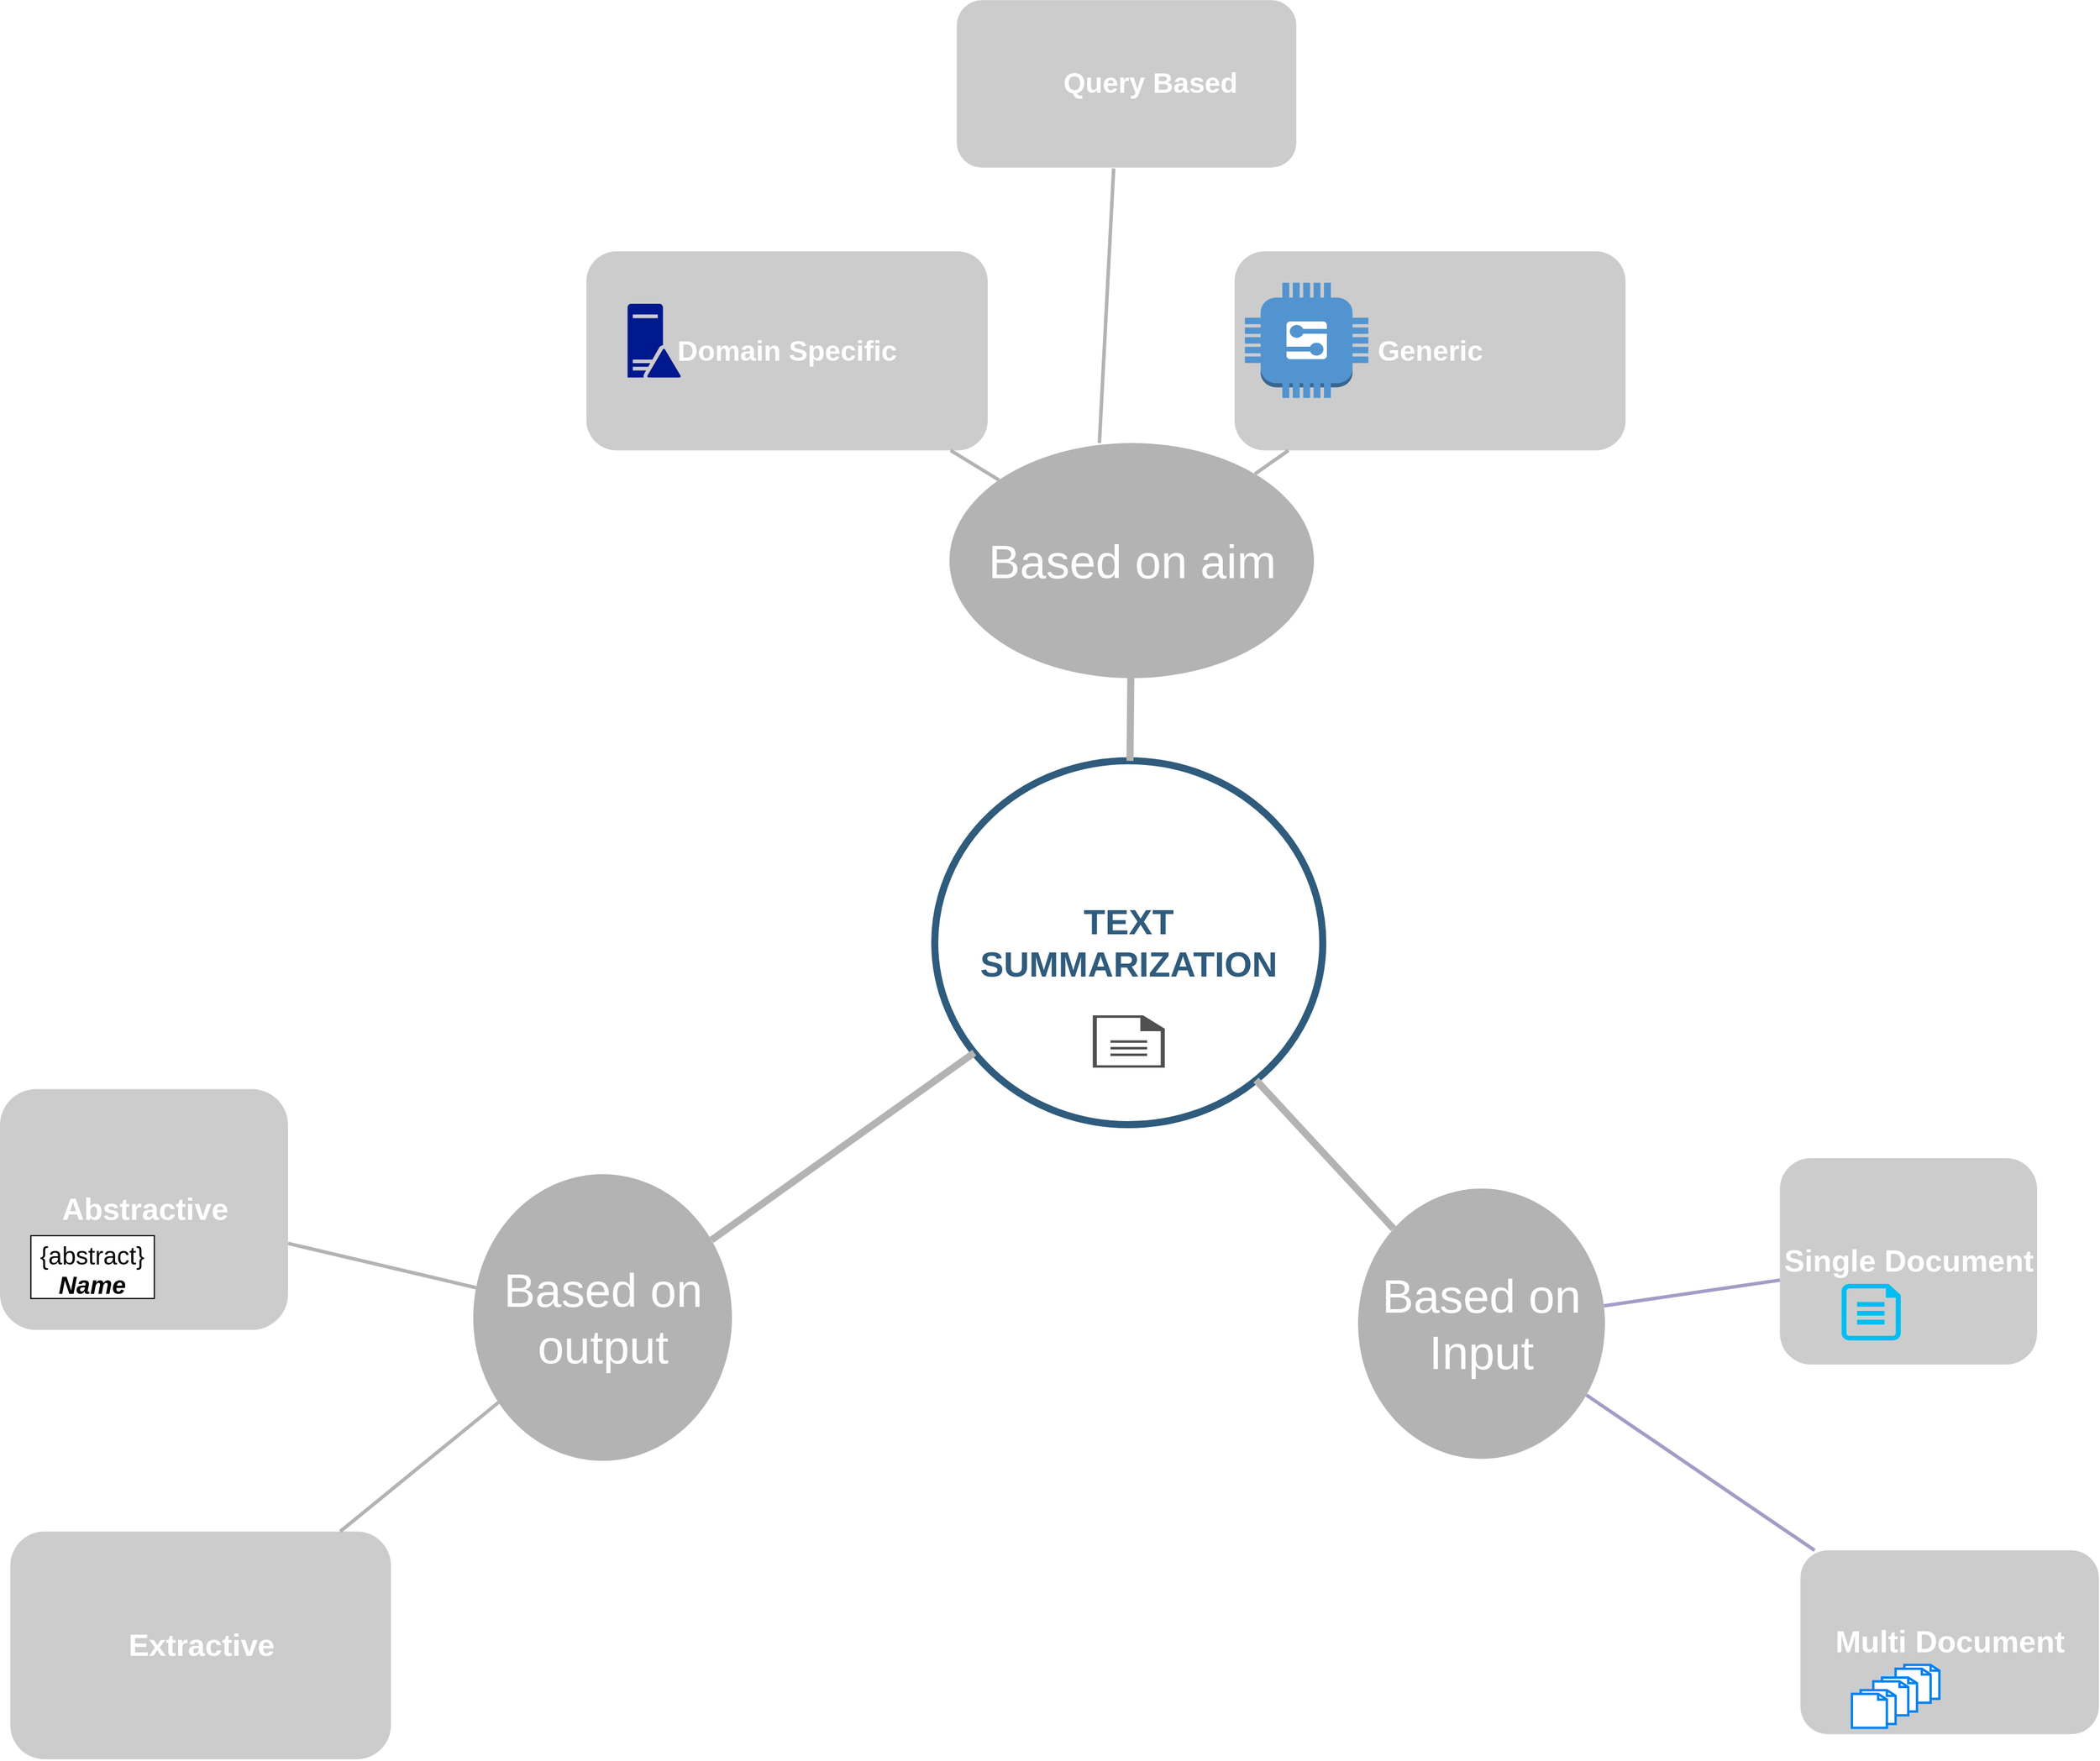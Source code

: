 <mxfile version="16.5.2" type="device"><diagram id="6a731a19-8d31-9384-78a2-239565b7b9f0" name="Page-1"><mxGraphModel dx="3417" dy="2473" grid="1" gridSize="10" guides="1" tooltips="1" connect="1" arrows="1" fold="1" page="1" pageScale="1" pageWidth="1169" pageHeight="827" background="none" math="0" shadow="0"><root><mxCell id="0"/><mxCell id="1" parent="0"/><mxCell id="ph3g6b1h9BVJ_LGkazYs-1566" value="" style="group;fontSize=26;fontStyle=1" vertex="1" connectable="0" parent="1"><mxGeometry x="50" y="70" width="1750" height="1390" as="geometry"/></mxCell><mxCell id="1515" value="TEXT SUMMARIZATION" style="ellipse;whiteSpace=wrap;html=1;shadow=0;fontFamily=Helvetica;fontSize=30;fontColor=#2F5B7C;align=center;strokeColor=#2F5B7C;strokeWidth=6;fillColor=#FFFFFF;fontStyle=1;gradientColor=none;" parent="ph3g6b1h9BVJ_LGkazYs-1566" vertex="1"><mxGeometry x="760" y="540.41" width="330" height="309.59" as="geometry"/></mxCell><mxCell id="ph3g6b1h9BVJ_LGkazYs-1542" value="" style="group" vertex="1" connectable="0" parent="ph3g6b1h9BVJ_LGkazYs-1566"><mxGeometry x="682.5" width="665.0" height="470" as="geometry"/></mxCell><mxCell id="1351" value="&lt;font style=&quot;font-size: 40px&quot;&gt;Based on aim&lt;/font&gt;" style="ellipse;whiteSpace=wrap;html=1;shadow=0;fontFamily=Helvetica;fontSize=20;fontColor=#FFFFFF;align=center;strokeWidth=3;fillColor=#B3B3B3;strokeColor=none;gradientColor=none;" parent="ph3g6b1h9BVJ_LGkazYs-1542" vertex="1"><mxGeometry x="90" y="270" width="310" height="200" as="geometry"/></mxCell><mxCell id="1390" value="Domain Specific" style="rounded=1;fillColor=#CCCCCC;strokeColor=none;strokeWidth=3;shadow=0;html=1;fontColor=#FFFFFF;fontSize=24;fontStyle=1" parent="ph3g6b1h9BVJ_LGkazYs-1542" vertex="1"><mxGeometry x="-218.75" y="106.923" width="341.25" height="169.295" as="geometry"/></mxCell><mxCell id="1392" value="&amp;nbsp; &amp;nbsp; &amp;nbsp; Query Based" style="rounded=1;fillColor=#CCCCCC;strokeColor=none;strokeWidth=3;shadow=0;html=1;fontColor=#FFFFFF;fontSize=24;fontStyle=1" parent="ph3g6b1h9BVJ_LGkazYs-1542" vertex="1"><mxGeometry x="96.25" y="-106.923" width="288.75" height="142.564" as="geometry"/></mxCell><mxCell id="1395" value="Generic" style="rounded=1;fillColor=#CCCCCC;strokeColor=none;strokeWidth=3;shadow=0;html=1;fontColor=#FFFFFF;fontSize=24;fontStyle=1" parent="ph3g6b1h9BVJ_LGkazYs-1542" vertex="1"><mxGeometry x="332.5" y="106.923" width="332.5" height="169.295" as="geometry"/></mxCell><mxCell id="1402" value="" style="edgeStyle=none;endArrow=none;strokeWidth=3;strokeColor=#B3B3B3;html=1;" parent="ph3g6b1h9BVJ_LGkazYs-1542" source="1351" target="1390" edge="1"><mxGeometry x="-787.5" y="-53.462" width="87.5" height="89.103" as="geometry"><mxPoint x="-787.5" y="35.641" as="sourcePoint"/><mxPoint x="-700" y="-53.462" as="targetPoint"/></mxGeometry></mxCell><mxCell id="1404" value="" style="edgeStyle=none;endArrow=none;strokeWidth=3;strokeColor=#B3B3B3;html=1;entryX=0.462;entryY=1.005;entryDx=0;entryDy=0;entryPerimeter=0;" parent="ph3g6b1h9BVJ_LGkazYs-1542" target="1392" edge="1"><mxGeometry x="-787.5" y="-53.462" width="87.5" height="89.103" as="geometry"><mxPoint x="217.5" y="270" as="sourcePoint"/><mxPoint x="-700" y="-53.462" as="targetPoint"/></mxGeometry></mxCell><mxCell id="1407" value="" style="edgeStyle=none;endArrow=none;strokeWidth=3;strokeColor=#B3B3B3;html=1;" parent="ph3g6b1h9BVJ_LGkazYs-1542" source="1351" target="1395" edge="1"><mxGeometry x="-787.5" y="-53.462" width="87.5" height="89.103" as="geometry"><mxPoint x="-787.5" y="35.641" as="sourcePoint"/><mxPoint x="-700" y="-53.462" as="targetPoint"/></mxGeometry></mxCell><mxCell id="ph3g6b1h9BVJ_LGkazYs-1550" value="" style="sketch=0;aspect=fixed;pointerEvents=1;shadow=0;dashed=0;html=1;strokeColor=none;labelPosition=center;verticalLabelPosition=bottom;verticalAlign=top;align=center;fillColor=#00188D;shape=mxgraph.mscae.enterprise.domain_controller;fontSize=24;" vertex="1" parent="ph3g6b1h9BVJ_LGkazYs-1542"><mxGeometry x="-183.75" y="151.474" width="45.228" height="62.817" as="geometry"/></mxCell><mxCell id="ph3g6b1h9BVJ_LGkazYs-1549" value="" style="shape=image;html=1;verticalAlign=top;verticalLabelPosition=bottom;labelBackgroundColor=#ffffff;imageAspect=0;aspect=fixed;image=https://cdn0.iconfinder.com/data/icons/ie_ICandies/64/button_45.png;fontSize=24;" vertex="1" parent="ph3g6b1h9BVJ_LGkazYs-1542"><mxGeometry x="113.75" y="-89.103" width="50.254" height="50.254" as="geometry"/></mxCell><mxCell id="ph3g6b1h9BVJ_LGkazYs-1551" value="" style="outlineConnect=0;dashed=0;verticalLabelPosition=bottom;verticalAlign=top;align=center;html=1;shape=mxgraph.aws3.generic;fillColor=#5294CF;gradientColor=none;fontSize=24;" vertex="1" parent="ph3g6b1h9BVJ_LGkazYs-1542"><mxGeometry x="341.25" y="133.654" width="105.0" height="98.013" as="geometry"/></mxCell><mxCell id="1360" style="endArrow=none;strokeWidth=6;strokeColor=#B3B3B3;html=1;" parent="ph3g6b1h9BVJ_LGkazYs-1566" source="1515" target="1351" edge="1"><mxGeometry relative="1" as="geometry"/></mxCell><mxCell id="ph3g6b1h9BVJ_LGkazYs-1544" value="" style="group;fontSize=40;" vertex="1" connectable="0" parent="ph3g6b1h9BVJ_LGkazYs-1566"><mxGeometry x="1260" y="994.385" width="490.0" height="374.231" as="geometry"/></mxCell><mxCell id="1354" value="Based on Input" style="ellipse;whiteSpace=wrap;html=1;shadow=0;fontFamily=Helvetica;fontSize=40;fontColor=#FFFFFF;align=center;strokeWidth=3;fillColor=#B3B3B3;strokeColor=none;" parent="ph3g6b1h9BVJ_LGkazYs-1544" vertex="1"><mxGeometry x="-140" y="-90" width="210" height="230" as="geometry"/></mxCell><mxCell id="1459" value="Single Document" style="rounded=1;fillColor=#CCCCCC;strokeColor=none;strokeWidth=3;shadow=0;html=1;fontColor=#FFFFFF;fontSize=26;fontStyle=1" parent="ph3g6b1h9BVJ_LGkazYs-1544" vertex="1"><mxGeometry x="218.75" y="-115.833" width="218.75" height="175.532" as="geometry"/></mxCell><mxCell id="1461" value="Multi Document" style="rounded=1;fillColor=#CCCCCC;strokeColor=none;strokeWidth=3;shadow=0;html=1;fontColor=#FFFFFF;fontSize=26;fontStyle=1" parent="ph3g6b1h9BVJ_LGkazYs-1544" vertex="1"><mxGeometry x="236.25" y="217.856" width="253.75" height="156.375" as="geometry"/></mxCell><mxCell id="1464" value="" style="edgeStyle=none;endArrow=none;strokeWidth=3;strokeColor=#A29DC5;html=1;" parent="ph3g6b1h9BVJ_LGkazYs-1544" source="1354" target="1461" edge="1"><mxGeometry x="-1137.5" y="-1060.766" width="87.5" height="89.103" as="geometry"><mxPoint x="-1137.5" y="-971.663" as="sourcePoint"/><mxPoint x="-1050" y="-1060.766" as="targetPoint"/></mxGeometry></mxCell><mxCell id="1541" value="" style="edgeStyle=none;endArrow=none;strokeWidth=3;strokeColor=#A29DC5;html=1;" parent="ph3g6b1h9BVJ_LGkazYs-1544" source="1354" target="1459" edge="1"><mxGeometry x="-2384.375" y="-1332.529" width="87.5" height="89.103" as="geometry"><mxPoint x="-2384.375" y="-1243.426" as="sourcePoint"/><mxPoint x="-2296.875" y="-1332.529" as="targetPoint"/></mxGeometry></mxCell><mxCell id="ph3g6b1h9BVJ_LGkazYs-1563" value="" style="verticalLabelPosition=bottom;html=1;verticalAlign=top;align=center;strokeColor=none;fillColor=#00BEF2;shape=mxgraph.azure.file;pointerEvents=1;fontSize=21;" vertex="1" parent="ph3g6b1h9BVJ_LGkazYs-1544"><mxGeometry x="271.25" y="-8.91" width="50.312" height="48.115" as="geometry"/></mxCell><mxCell id="ph3g6b1h9BVJ_LGkazYs-1545" value="" style="group" vertex="1" connectable="0" parent="ph3g6b1h9BVJ_LGkazYs-1566"><mxGeometry x="87.5" y="882.115" width="500" height="507.885" as="geometry"/></mxCell><mxCell id="1356" value="Based on output" style="ellipse;whiteSpace=wrap;html=1;shadow=0;fontFamily=Helvetica;fontSize=40;fontColor=#FFFFFF;align=center;strokeWidth=3;fillColor=#B3B3B3;strokeColor=none;" parent="ph3g6b1h9BVJ_LGkazYs-1545" vertex="1"><mxGeometry x="280" y="10" width="220" height="243.94" as="geometry"/></mxCell><mxCell id="1493" value="Abstractive" style="rounded=1;fillColor=#CCCCCC;strokeColor=none;strokeWidth=3;shadow=0;html=1;fontColor=#FFFFFF;fontSize=26;fontStyle=1" parent="ph3g6b1h9BVJ_LGkazYs-1545" vertex="1"><mxGeometry x="-122.5" y="-62.372" width="245.0" height="204.936" as="geometry"/></mxCell><mxCell id="1497" value="Extractive" style="rounded=1;fillColor=#CCCCCC;strokeColor=none;strokeWidth=3;shadow=0;html=1;fontColor=#FFFFFF;fontSize=26;fontStyle=1" parent="ph3g6b1h9BVJ_LGkazYs-1545" vertex="1"><mxGeometry x="-113.75" y="314.087" width="323.75" height="193.798" as="geometry"/></mxCell><mxCell id="1506" value="" style="edgeStyle=none;endArrow=none;strokeWidth=3;strokeColor=#B3B3B3;html=1;" parent="ph3g6b1h9BVJ_LGkazYs-1545" source="1356" target="1493" edge="1"><mxGeometry x="-140.0" y="-850.929" width="87.5" height="89.103" as="geometry"><mxPoint x="-140.0" y="-761.827" as="sourcePoint"/><mxPoint x="-52.5" y="-850.929" as="targetPoint"/></mxGeometry></mxCell><mxCell id="1510" value="" style="edgeStyle=none;endArrow=none;strokeWidth=3;strokeColor=#B3B3B3;html=1;" parent="ph3g6b1h9BVJ_LGkazYs-1545" source="1356" target="1497" edge="1"><mxGeometry x="-140.0" y="-850.929" width="87.5" height="89.103" as="geometry"><mxPoint x="-140.0" y="-761.827" as="sourcePoint"/><mxPoint x="-52.5" y="-850.929" as="targetPoint"/></mxGeometry></mxCell><mxCell id="ph3g6b1h9BVJ_LGkazYs-1565" value="&lt;p style=&quot;margin:5px;&quot;&gt;{abstract}&lt;br/&gt;&lt;b&gt;&lt;i&gt;Name&lt;/i&gt;&lt;/b&gt;&lt;/p&gt;" style="shape=rect;html=1;overflow=fill;whiteSpace=wrap;align=center;fontSize=21;" vertex="1" parent="ph3g6b1h9BVJ_LGkazYs-1545"><mxGeometry x="-96.25" y="62.372" width="105.0" height="53.462" as="geometry"/></mxCell><mxCell id="ph3g6b1h9BVJ_LGkazYs-1552" value="" style="sketch=0;pointerEvents=1;shadow=0;dashed=0;html=1;strokeColor=none;fillColor=#505050;labelPosition=center;verticalLabelPosition=bottom;verticalAlign=top;outlineConnect=0;align=center;shape=mxgraph.office.concepts.document;fontSize=24;" vertex="1" parent="ph3g6b1h9BVJ_LGkazYs-1566"><mxGeometry x="894.38" y="757.0" width="61.25" height="44.551" as="geometry"/></mxCell><mxCell id="ph3g6b1h9BVJ_LGkazYs-1561" value="" style="group" vertex="1" connectable="0" parent="ph3g6b1h9BVJ_LGkazYs-1566"><mxGeometry x="1540.0" y="1309.808" width="74.375" height="53.462" as="geometry"/></mxCell><mxCell id="ph3g6b1h9BVJ_LGkazYs-1559" value="" style="html=1;verticalLabelPosition=bottom;align=center;labelBackgroundColor=#ffffff;verticalAlign=top;strokeWidth=2;strokeColor=#0080F0;shadow=0;dashed=0;shape=mxgraph.ios7.icons.documents;fontSize=21;" vertex="1" parent="ph3g6b1h9BVJ_LGkazYs-1561"><mxGeometry x="37.187" width="37.187" height="32.077" as="geometry"/></mxCell><mxCell id="ph3g6b1h9BVJ_LGkazYs-1560" value="" style="html=1;verticalLabelPosition=bottom;align=center;labelBackgroundColor=#ffffff;verticalAlign=top;strokeWidth=2;strokeColor=#0080F0;shadow=0;dashed=0;shape=mxgraph.ios7.icons.documents;fontSize=21;" vertex="1" parent="ph3g6b1h9BVJ_LGkazYs-1561"><mxGeometry x="18.181" y="10.692" width="37.187" height="32.077" as="geometry"/></mxCell><mxCell id="ph3g6b1h9BVJ_LGkazYs-1558" value="" style="html=1;verticalLabelPosition=bottom;align=center;labelBackgroundColor=#ffffff;verticalAlign=top;strokeWidth=2;strokeColor=#0080F0;shadow=0;dashed=0;shape=mxgraph.ios7.icons.documents;fontSize=21;" vertex="1" parent="ph3g6b1h9BVJ_LGkazYs-1561"><mxGeometry y="21.385" width="37.187" height="32.077" as="geometry"/></mxCell><mxCell id="ph3g6b1h9BVJ_LGkazYs-1564" value="" style="shape=image;html=1;verticalAlign=top;verticalLabelPosition=bottom;labelBackgroundColor=#ffffff;imageAspect=0;aspect=fixed;image=https://cdn2.iconfinder.com/data/icons/crystalproject/22x22/actions/ark_extract.png;fontSize=21;" vertex="1" parent="ph3g6b1h9BVJ_LGkazYs-1566"><mxGeometry y="1256.346" width="62.817" height="62.817" as="geometry"/></mxCell><mxCell id="1364" style="endArrow=none;strokeWidth=6;strokeColor=#B3B3B3;html=1;" parent="ph3g6b1h9BVJ_LGkazYs-1566" source="1515" target="1354" edge="1"><mxGeometry relative="1" as="geometry"/></mxCell><mxCell id="1366" value="" style="edgeStyle=none;endArrow=none;strokeWidth=6;strokeColor=#B3B3B3;html=1;" parent="ph3g6b1h9BVJ_LGkazYs-1566" source="1515" target="1356" edge="1"><mxGeometry x="-15.312" y="249.487" width="87.5" height="89.103" as="geometry"><mxPoint x="-15.312" y="338.59" as="sourcePoint"/><mxPoint x="72.187" y="249.487" as="targetPoint"/></mxGeometry></mxCell></root></mxGraphModel></diagram></mxfile>